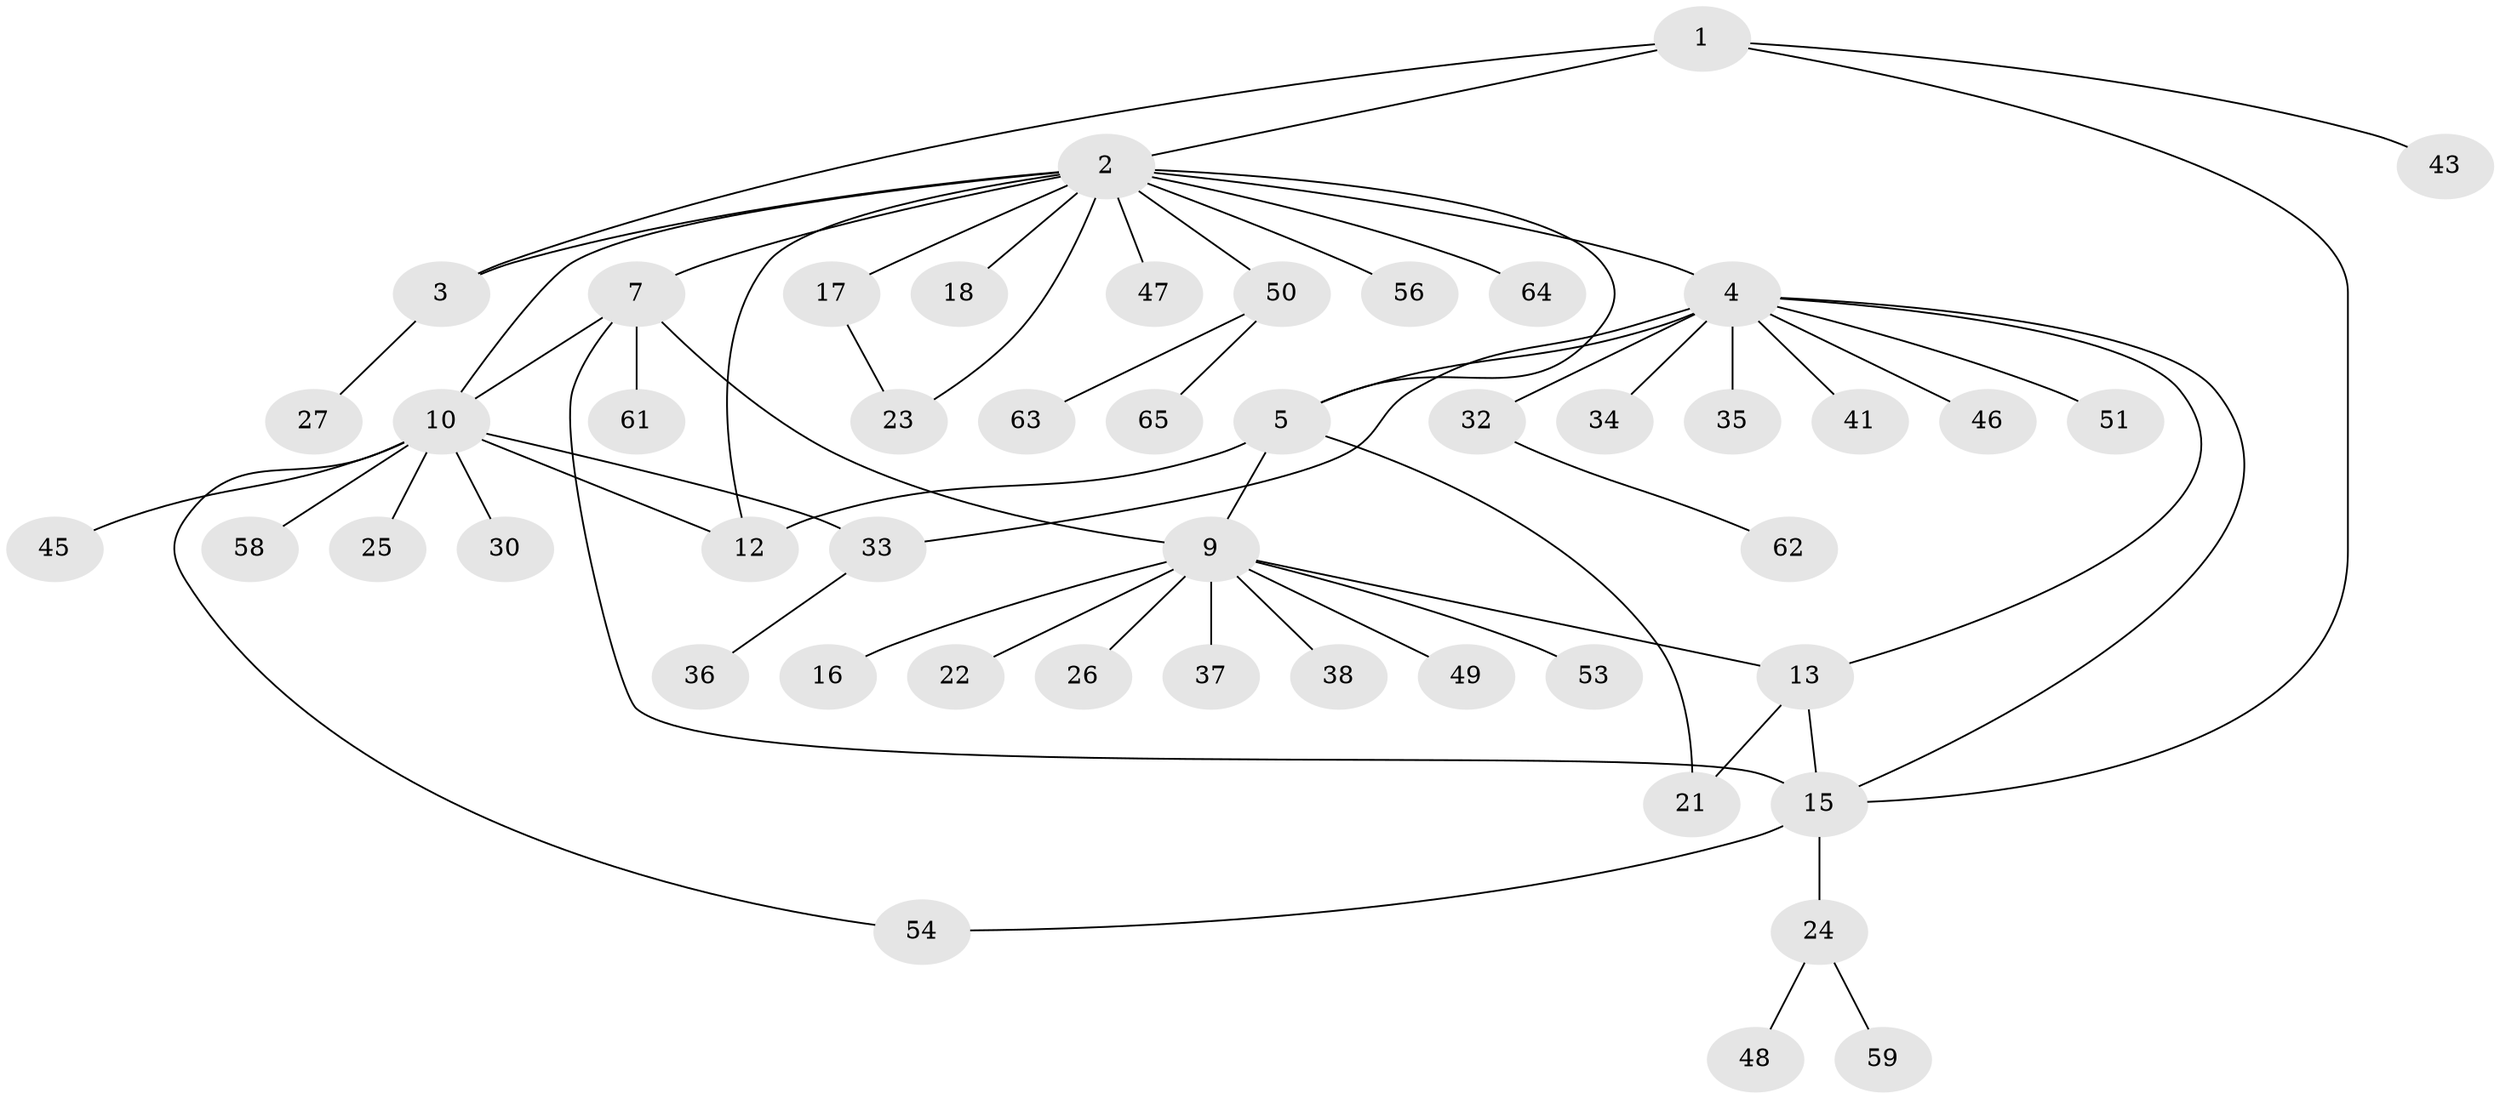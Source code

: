 // original degree distribution, {5: 0.046153846153846156, 10: 0.03076923076923077, 4: 0.06153846153846154, 3: 0.1076923076923077, 12: 0.015384615384615385, 9: 0.015384615384615385, 6: 0.03076923076923077, 1: 0.5384615384615384, 2: 0.15384615384615385}
// Generated by graph-tools (version 1.1) at 2025/11/02/27/25 16:11:33]
// undirected, 48 vertices, 61 edges
graph export_dot {
graph [start="1"]
  node [color=gray90,style=filled];
  1 [super="+20"];
  2 [super="+11"];
  3 [super="+29"];
  4 [super="+14"];
  5 [super="+6"];
  7 [super="+8"];
  9 [super="+19"];
  10 [super="+42"];
  12;
  13;
  15 [super="+28"];
  16;
  17 [super="+31"];
  18;
  21 [super="+60"];
  22 [super="+55"];
  23;
  24 [super="+52"];
  25;
  26;
  27;
  30;
  32 [super="+44"];
  33;
  34;
  35;
  36 [super="+39"];
  37 [super="+40"];
  38;
  41;
  43;
  45;
  46;
  47;
  48;
  49;
  50 [super="+57"];
  51;
  53;
  54;
  56;
  58;
  59;
  61;
  62;
  63;
  64;
  65;
  1 -- 2;
  1 -- 3;
  1 -- 15;
  1 -- 43;
  2 -- 3;
  2 -- 5;
  2 -- 23;
  2 -- 47;
  2 -- 50;
  2 -- 56;
  2 -- 64;
  2 -- 17;
  2 -- 18;
  2 -- 10;
  2 -- 12;
  2 -- 7;
  2 -- 4;
  3 -- 27;
  4 -- 5 [weight=2];
  4 -- 32;
  4 -- 33;
  4 -- 34;
  4 -- 35;
  4 -- 41;
  4 -- 46;
  4 -- 51;
  4 -- 13;
  4 -- 15;
  5 -- 21;
  5 -- 9;
  5 -- 12;
  7 -- 9 [weight=2];
  7 -- 10;
  7 -- 61;
  7 -- 15;
  9 -- 13;
  9 -- 16;
  9 -- 22;
  9 -- 26;
  9 -- 37;
  9 -- 38;
  9 -- 49;
  9 -- 53;
  10 -- 12;
  10 -- 25;
  10 -- 30;
  10 -- 33;
  10 -- 45;
  10 -- 54;
  10 -- 58;
  13 -- 15;
  13 -- 21;
  15 -- 24;
  15 -- 54;
  17 -- 23;
  24 -- 48;
  24 -- 59;
  32 -- 62;
  33 -- 36;
  50 -- 63;
  50 -- 65;
}
